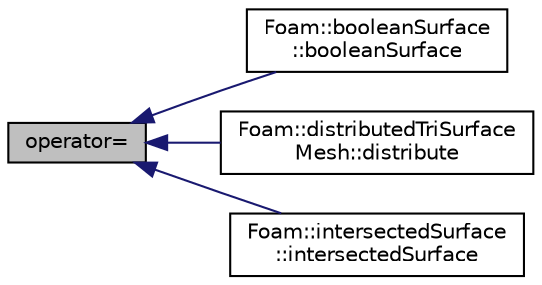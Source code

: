 digraph "operator="
{
  bgcolor="transparent";
  edge [fontname="Helvetica",fontsize="10",labelfontname="Helvetica",labelfontsize="10"];
  node [fontname="Helvetica",fontsize="10",shape=record];
  rankdir="LR";
  Node1 [label="operator=",height=0.2,width=0.4,color="black", fillcolor="grey75", style="filled", fontcolor="black"];
  Node1 -> Node2 [dir="back",color="midnightblue",fontsize="10",style="solid",fontname="Helvetica"];
  Node2 [label="Foam::booleanSurface\l::booleanSurface",height=0.2,width=0.4,color="black",URL="$a00147.html#af9badecab2d5cf9894182caa82611921",tooltip="Construct from surfaces and operation. Surfaces need to be closed. "];
  Node1 -> Node3 [dir="back",color="midnightblue",fontsize="10",style="solid",fontname="Helvetica"];
  Node3 [label="Foam::distributedTriSurface\lMesh::distribute",height=0.2,width=0.4,color="black",URL="$a00553.html#a30b981a389a43e4853d4dec45e4e5edb",tooltip="Set bounds of surface. Bounds currently set as list of. "];
  Node1 -> Node4 [dir="back",color="midnightblue",fontsize="10",style="solid",fontname="Helvetica"];
  Node4 [label="Foam::intersectedSurface\l::intersectedSurface",height=0.2,width=0.4,color="black",URL="$a01156.html#a6e95ab0cf81f4521899580c0caaaf6e7",tooltip="Construct from surface and intersection. isFirstSurface is needed. "];
}
